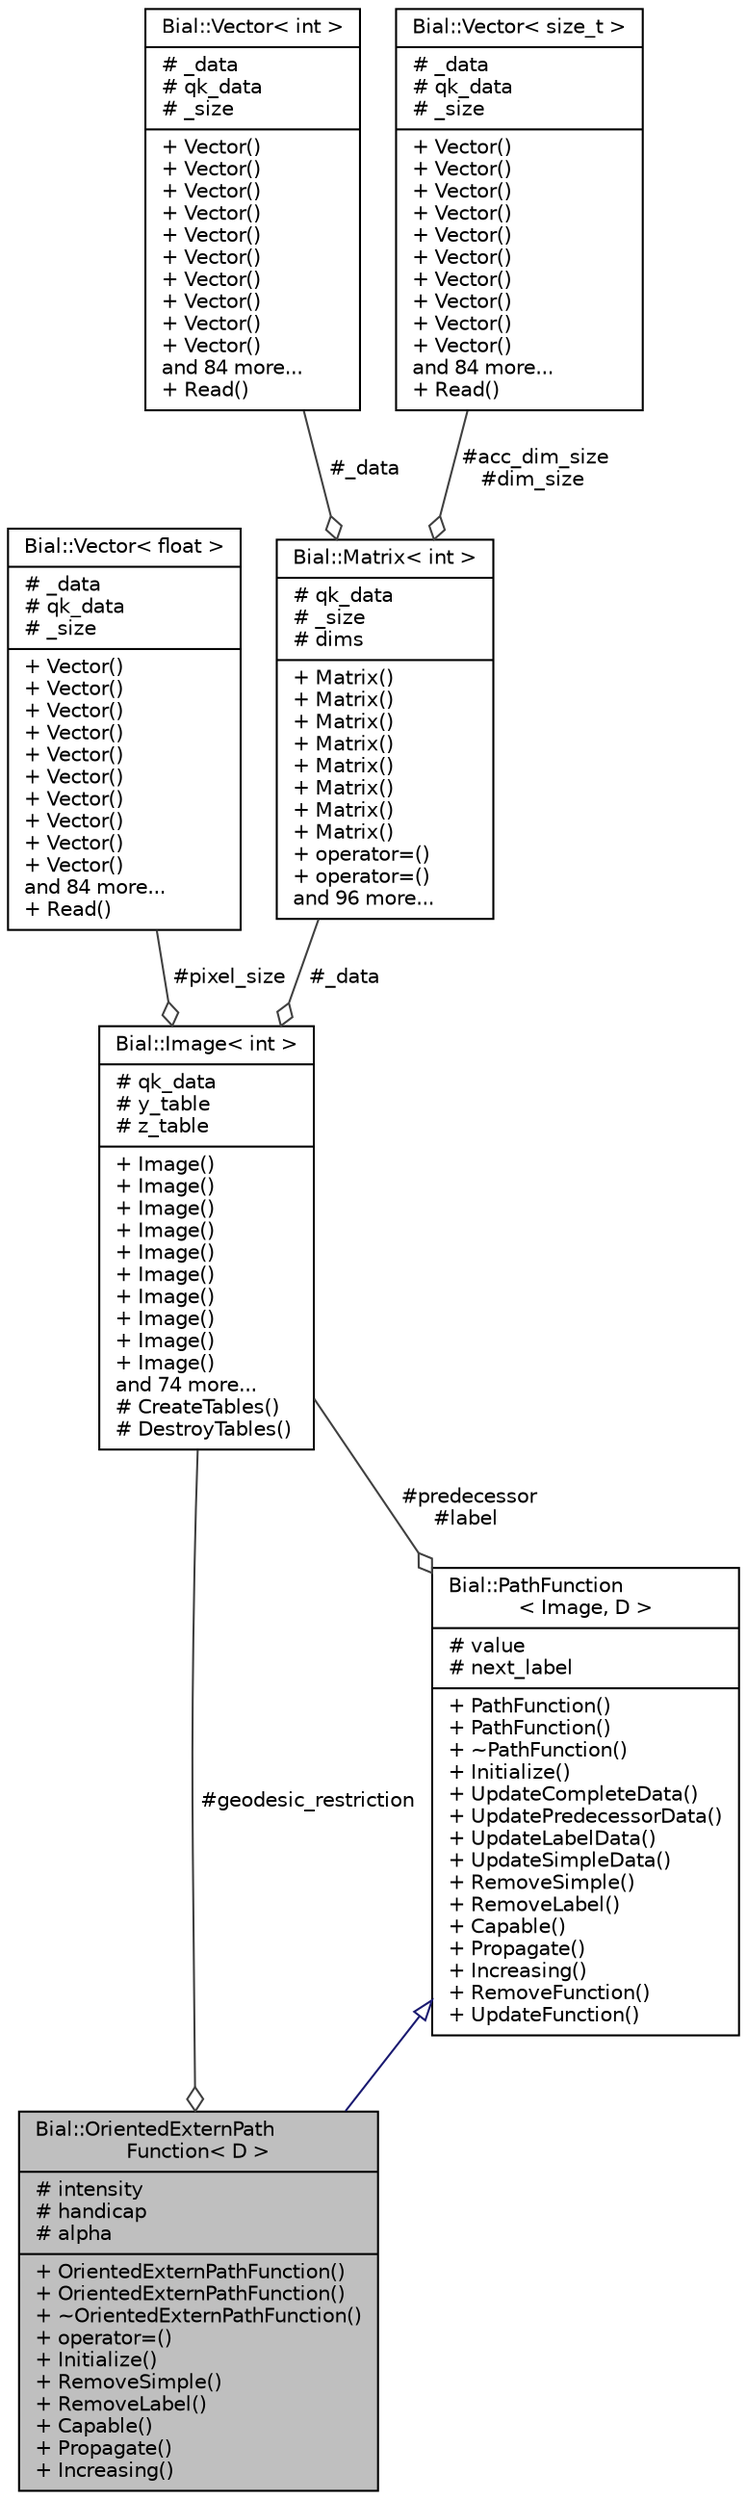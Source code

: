 digraph "Bial::OrientedExternPathFunction&lt; D &gt;"
{
  edge [fontname="Helvetica",fontsize="10",labelfontname="Helvetica",labelfontsize="10"];
  node [fontname="Helvetica",fontsize="10",shape=record];
  Node1 [label="{Bial::OrientedExternPath\lFunction\< D \>\n|# intensity\l# handicap\l# alpha\l|+ OrientedExternPathFunction()\l+ OrientedExternPathFunction()\l+ ~OrientedExternPathFunction()\l+ operator=()\l+ Initialize()\l+ RemoveSimple()\l+ RemoveLabel()\l+ Capable()\l+ Propagate()\l+ Increasing()\l}",height=0.2,width=0.4,color="black", fillcolor="grey75", style="filled", fontcolor="black"];
  Node2 -> Node1 [dir="back",color="midnightblue",fontsize="10",style="solid",arrowtail="onormal",fontname="Helvetica"];
  Node2 [label="{Bial::PathFunction\l\< Image, D \>\n|# value\l# next_label\l|+ PathFunction()\l+ PathFunction()\l+ ~PathFunction()\l+ Initialize()\l+ UpdateCompleteData()\l+ UpdatePredecessorData()\l+ UpdateLabelData()\l+ UpdateSimpleData()\l+ RemoveSimple()\l+ RemoveLabel()\l+ Capable()\l+ Propagate()\l+ Increasing()\l+ RemoveFunction()\l+ UpdateFunction()\l}",height=0.2,width=0.4,color="black", fillcolor="white", style="filled",URL="$class_bial_1_1_path_function.html"];
  Node3 -> Node2 [color="grey25",fontsize="10",style="solid",label=" #predecessor\n#label" ,arrowhead="odiamond",fontname="Helvetica"];
  Node3 [label="{Bial::Image\< int \>\n|# qk_data\l# y_table\l# z_table\l|+ Image()\l+ Image()\l+ Image()\l+ Image()\l+ Image()\l+ Image()\l+ Image()\l+ Image()\l+ Image()\l+ Image()\land 74 more...\l# CreateTables()\l# DestroyTables()\l}",height=0.2,width=0.4,color="black", fillcolor="white", style="filled",URL="$class_bial_1_1_image.html"];
  Node4 -> Node3 [color="grey25",fontsize="10",style="solid",label=" #pixel_size" ,arrowhead="odiamond",fontname="Helvetica"];
  Node4 [label="{Bial::Vector\< float \>\n|# _data\l# qk_data\l# _size\l|+ Vector()\l+ Vector()\l+ Vector()\l+ Vector()\l+ Vector()\l+ Vector()\l+ Vector()\l+ Vector()\l+ Vector()\l+ Vector()\land 84 more...\l+ Read()\l}",height=0.2,width=0.4,color="black", fillcolor="white", style="filled",URL="$class_bial_1_1_vector.html"];
  Node5 -> Node3 [color="grey25",fontsize="10",style="solid",label=" #_data" ,arrowhead="odiamond",fontname="Helvetica"];
  Node5 [label="{Bial::Matrix\< int \>\n|# qk_data\l# _size\l# dims\l|+ Matrix()\l+ Matrix()\l+ Matrix()\l+ Matrix()\l+ Matrix()\l+ Matrix()\l+ Matrix()\l+ Matrix()\l+ operator=()\l+ operator=()\land 96 more...\l}",height=0.2,width=0.4,color="black", fillcolor="white", style="filled",URL="$class_bial_1_1_matrix.html"];
  Node6 -> Node5 [color="grey25",fontsize="10",style="solid",label=" #_data" ,arrowhead="odiamond",fontname="Helvetica"];
  Node6 [label="{Bial::Vector\< int \>\n|# _data\l# qk_data\l# _size\l|+ Vector()\l+ Vector()\l+ Vector()\l+ Vector()\l+ Vector()\l+ Vector()\l+ Vector()\l+ Vector()\l+ Vector()\l+ Vector()\land 84 more...\l+ Read()\l}",height=0.2,width=0.4,color="black", fillcolor="white", style="filled",URL="$class_bial_1_1_vector.html"];
  Node7 -> Node5 [color="grey25",fontsize="10",style="solid",label=" #acc_dim_size\n#dim_size" ,arrowhead="odiamond",fontname="Helvetica"];
  Node7 [label="{Bial::Vector\< size_t \>\n|# _data\l# qk_data\l# _size\l|+ Vector()\l+ Vector()\l+ Vector()\l+ Vector()\l+ Vector()\l+ Vector()\l+ Vector()\l+ Vector()\l+ Vector()\l+ Vector()\land 84 more...\l+ Read()\l}",height=0.2,width=0.4,color="black", fillcolor="white", style="filled",URL="$class_bial_1_1_vector.html"];
  Node3 -> Node1 [color="grey25",fontsize="10",style="solid",label=" #geodesic_restriction" ,arrowhead="odiamond",fontname="Helvetica"];
}
